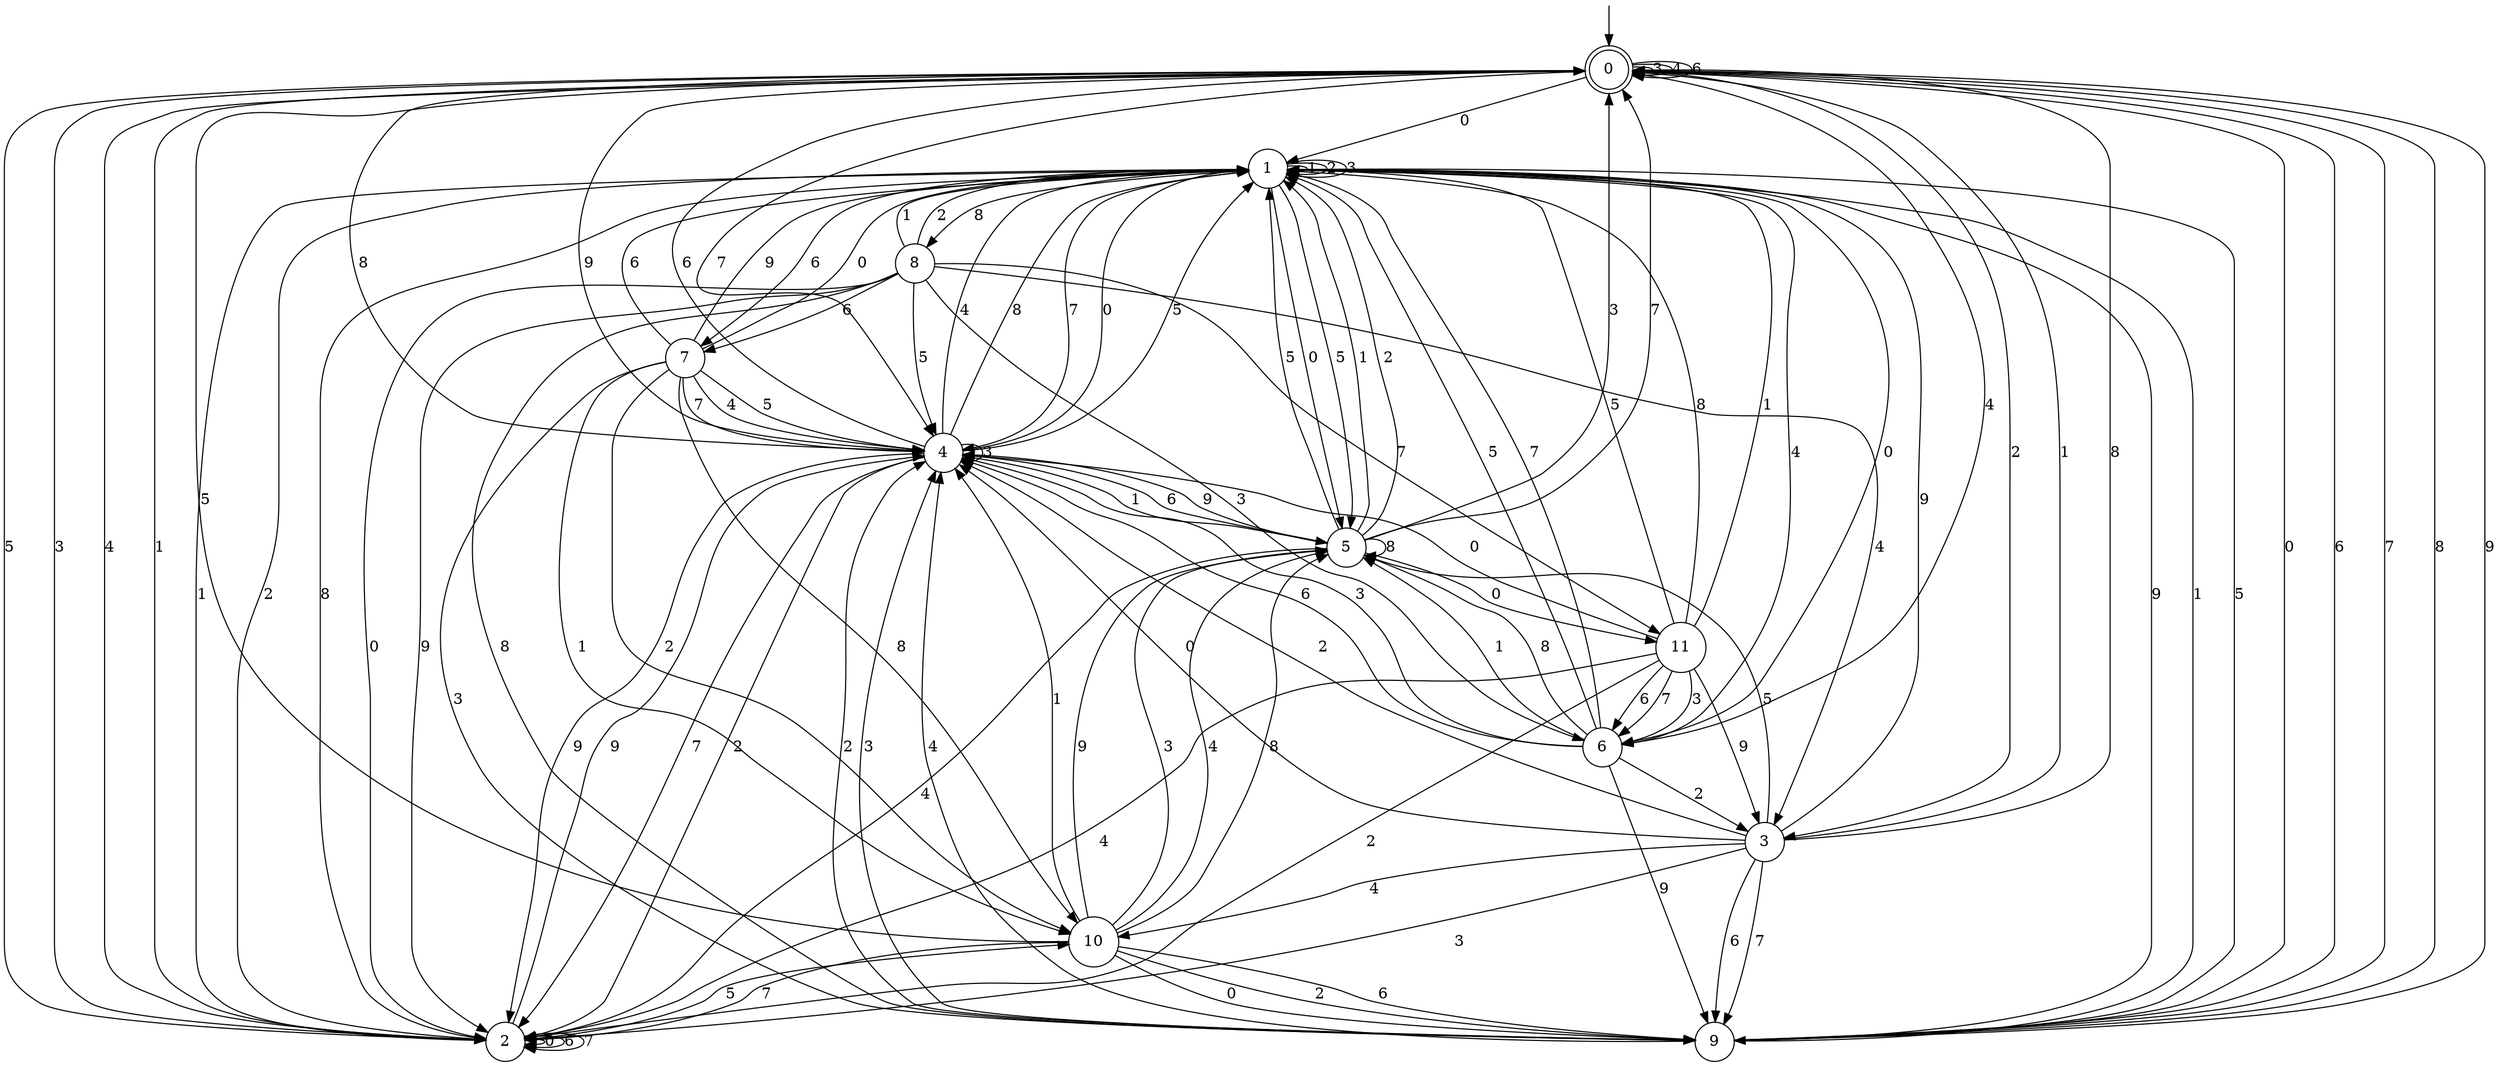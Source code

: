 digraph g {

	s0 [shape="doublecircle" label="0"];
	s1 [shape="circle" label="1"];
	s2 [shape="circle" label="2"];
	s3 [shape="circle" label="3"];
	s4 [shape="circle" label="4"];
	s5 [shape="circle" label="5"];
	s6 [shape="circle" label="6"];
	s7 [shape="circle" label="7"];
	s8 [shape="circle" label="8"];
	s9 [shape="circle" label="9"];
	s10 [shape="circle" label="10"];
	s11 [shape="circle" label="11"];
	s0 -> s1 [label="0"];
	s0 -> s2 [label="1"];
	s0 -> s3 [label="2"];
	s0 -> s0 [label="3"];
	s0 -> s0 [label="4"];
	s0 -> s2 [label="5"];
	s0 -> s0 [label="6"];
	s0 -> s4 [label="7"];
	s0 -> s4 [label="8"];
	s0 -> s4 [label="9"];
	s1 -> s5 [label="0"];
	s1 -> s1 [label="1"];
	s1 -> s1 [label="2"];
	s1 -> s1 [label="3"];
	s1 -> s6 [label="4"];
	s1 -> s5 [label="5"];
	s1 -> s7 [label="6"];
	s1 -> s4 [label="7"];
	s1 -> s8 [label="8"];
	s1 -> s9 [label="9"];
	s2 -> s2 [label="0"];
	s2 -> s1 [label="1"];
	s2 -> s1 [label="2"];
	s2 -> s0 [label="3"];
	s2 -> s0 [label="4"];
	s2 -> s10 [label="5"];
	s2 -> s2 [label="6"];
	s2 -> s2 [label="7"];
	s2 -> s1 [label="8"];
	s2 -> s4 [label="9"];
	s3 -> s4 [label="0"];
	s3 -> s0 [label="1"];
	s3 -> s4 [label="2"];
	s3 -> s2 [label="3"];
	s3 -> s10 [label="4"];
	s3 -> s5 [label="5"];
	s3 -> s9 [label="6"];
	s3 -> s9 [label="7"];
	s3 -> s0 [label="8"];
	s3 -> s1 [label="9"];
	s4 -> s1 [label="0"];
	s4 -> s5 [label="1"];
	s4 -> s2 [label="2"];
	s4 -> s4 [label="3"];
	s4 -> s1 [label="4"];
	s4 -> s1 [label="5"];
	s4 -> s0 [label="6"];
	s4 -> s2 [label="7"];
	s4 -> s1 [label="8"];
	s4 -> s2 [label="9"];
	s5 -> s11 [label="0"];
	s5 -> s1 [label="1"];
	s5 -> s1 [label="2"];
	s5 -> s0 [label="3"];
	s5 -> s2 [label="4"];
	s5 -> s1 [label="5"];
	s5 -> s4 [label="6"];
	s5 -> s0 [label="7"];
	s5 -> s5 [label="8"];
	s5 -> s4 [label="9"];
	s6 -> s1 [label="0"];
	s6 -> s5 [label="1"];
	s6 -> s3 [label="2"];
	s6 -> s4 [label="3"];
	s6 -> s0 [label="4"];
	s6 -> s1 [label="5"];
	s6 -> s4 [label="6"];
	s6 -> s1 [label="7"];
	s6 -> s5 [label="8"];
	s6 -> s9 [label="9"];
	s7 -> s1 [label="0"];
	s7 -> s10 [label="1"];
	s7 -> s10 [label="2"];
	s7 -> s9 [label="3"];
	s7 -> s4 [label="4"];
	s7 -> s4 [label="5"];
	s7 -> s1 [label="6"];
	s7 -> s4 [label="7"];
	s7 -> s10 [label="8"];
	s7 -> s1 [label="9"];
	s8 -> s2 [label="0"];
	s8 -> s1 [label="1"];
	s8 -> s1 [label="2"];
	s8 -> s6 [label="3"];
	s8 -> s3 [label="4"];
	s8 -> s4 [label="5"];
	s8 -> s7 [label="6"];
	s8 -> s11 [label="7"];
	s8 -> s9 [label="8"];
	s8 -> s2 [label="9"];
	s9 -> s0 [label="0"];
	s9 -> s1 [label="1"];
	s9 -> s4 [label="2"];
	s9 -> s4 [label="3"];
	s9 -> s4 [label="4"];
	s9 -> s1 [label="5"];
	s9 -> s0 [label="6"];
	s9 -> s0 [label="7"];
	s9 -> s0 [label="8"];
	s9 -> s0 [label="9"];
	s10 -> s9 [label="0"];
	s10 -> s4 [label="1"];
	s10 -> s9 [label="2"];
	s10 -> s5 [label="3"];
	s10 -> s5 [label="4"];
	s10 -> s0 [label="5"];
	s10 -> s9 [label="6"];
	s10 -> s2 [label="7"];
	s10 -> s5 [label="8"];
	s10 -> s5 [label="9"];
	s11 -> s4 [label="0"];
	s11 -> s1 [label="1"];
	s11 -> s2 [label="2"];
	s11 -> s6 [label="3"];
	s11 -> s2 [label="4"];
	s11 -> s1 [label="5"];
	s11 -> s6 [label="6"];
	s11 -> s6 [label="7"];
	s11 -> s1 [label="8"];
	s11 -> s3 [label="9"];

__start0 [label="" shape="none" width="0" height="0"];
__start0 -> s0;

}
